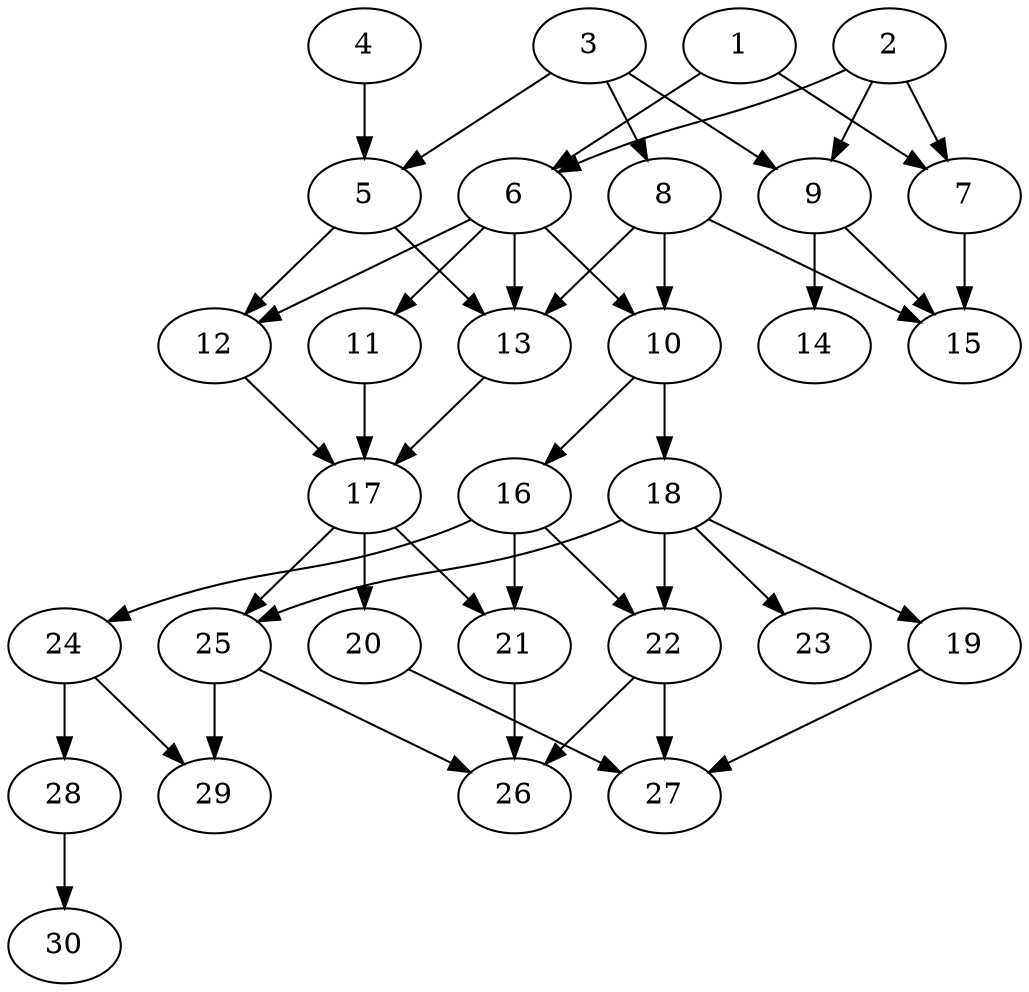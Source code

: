 // DAG automatically generated by daggen at Fri Jul 29 10:40:30 2022
// daggen.exe --dot -n 30 --ccr 0.5 --fat 0.5 --regular 0.5 --density 0.5 -o data\30/random_30_10.gv 
digraph G {
  1 [compute_size="763271315456", trans_size="952670", result_size="91136", ram="27894224",alpha="0.03"]
  1 -> 6 [size ="91136"]
  1 -> 7 [size ="91136"]
  2 [compute_size="317343077259", trans_size="82065", result_size="1024", ram="18052832",alpha="0.18"]
  2 -> 6 [size ="1024"]
  2 -> 7 [size ="1024"]
  2 -> 9 [size ="1024"]
  3 [compute_size="42766073856", trans_size="979524", result_size="70656", ram="10178768",alpha="0.03"]
  3 -> 5 [size ="70656"]
  3 -> 8 [size ="70656"]
  3 -> 9 [size ="70656"]
  4 [compute_size="1073741824000", trans_size="301754", result_size="1024", ram="51041216",alpha="0.06"]
  4 -> 5 [size ="1024"]
  5 [compute_size="1910652928", trans_size="803695", result_size="70656", ram="45848864",alpha="0.16"]
  5 -> 12 [size ="70656"]
  5 -> 13 [size ="70656"]
  6 [compute_size="4689356800", trans_size="496540", result_size="1024", ram="14854736",alpha="0.05"]
  6 -> 10 [size ="1024"]
  6 -> 11 [size ="1024"]
  6 -> 12 [size ="1024"]
  6 -> 13 [size ="1024"]
  7 [compute_size="25898261151", trans_size="488515", result_size="29696", ram="20495360",alpha="0.10"]
  7 -> 15 [size ="29696"]
  8 [compute_size="368293445632", trans_size="856540", result_size="9216", ram="26218352",alpha="0.07"]
  8 -> 10 [size ="9216"]
  8 -> 13 [size ="9216"]
  8 -> 15 [size ="9216"]
  9 [compute_size="1073741824000", trans_size="424706", result_size="1024", ram="39080432",alpha="0.10"]
  9 -> 14 [size ="1024"]
  9 -> 15 [size ="1024"]
  10 [compute_size="4075059200", trans_size="344688", result_size="1024", ram="45688880",alpha="0.10"]
  10 -> 16 [size ="1024"]
  10 -> 18 [size ="1024"]
  11 [compute_size="549755813888", trans_size="580554", result_size="91136", ram="24826016",alpha="0.02"]
  11 -> 17 [size ="91136"]
  12 [compute_size="9476864000", trans_size="686498", result_size="1024", ram="17729696",alpha="0.10"]
  12 -> 17 [size ="1024"]
  13 [compute_size="259133814841", trans_size="8185", result_size="1024", ram="6744656",alpha="0.07"]
  13 -> 17 [size ="1024"]
  14 [compute_size="230537118076", trans_size="90984", result_size="0", ram="31987280",alpha="0.13"]
  15 [compute_size="3489300480", trans_size="304248", result_size="0", ram="26915312",alpha="0.11"]
  16 [compute_size="19298191360", trans_size="567350", result_size="9216", ram="20763056",alpha="0.10"]
  16 -> 21 [size ="9216"]
  16 -> 22 [size ="9216"]
  16 -> 24 [size ="9216"]
  17 [compute_size="231928233984", trans_size="488036", result_size="13312", ram="25958576",alpha="0.02"]
  17 -> 20 [size ="13312"]
  17 -> 21 [size ="13312"]
  17 -> 25 [size ="13312"]
  18 [compute_size="395888070599", trans_size="848036", result_size="13312", ram="38891936",alpha="0.07"]
  18 -> 19 [size ="13312"]
  18 -> 22 [size ="13312"]
  18 -> 23 [size ="13312"]
  18 -> 25 [size ="13312"]
  19 [compute_size="3222077440", trans_size="613737", result_size="74752", ram="39232496",alpha="0.07"]
  19 -> 27 [size ="74752"]
  20 [compute_size="12280627200", trans_size="877607", result_size="1024", ram="18193808",alpha="0.17"]
  20 -> 27 [size ="1024"]
  21 [compute_size="1073741824000", trans_size="531769", result_size="1024", ram="24117968",alpha="0.13"]
  21 -> 26 [size ="1024"]
  22 [compute_size="9914277888", trans_size="354247", result_size="13312", ram="42691952",alpha="0.07"]
  22 -> 26 [size ="13312"]
  22 -> 27 [size ="13312"]
  23 [compute_size="16650035200", trans_size="640751", result_size="0", ram="14241728",alpha="0.10"]
  24 [compute_size="12794724352", trans_size="522147", result_size="91136", ram="36751952",alpha="0.13"]
  24 -> 28 [size ="91136"]
  24 -> 29 [size ="91136"]
  25 [compute_size="1073741824000", trans_size="472947", result_size="1024", ram="24827600",alpha="0.17"]
  25 -> 26 [size ="1024"]
  25 -> 29 [size ="1024"]
  26 [compute_size="15784140800", trans_size="81617", result_size="0", ram="16185296",alpha="0.01"]
  27 [compute_size="25393039638", trans_size="906954", result_size="0", ram="41673440",alpha="0.06"]
  28 [compute_size="549755813888", trans_size="701172", result_size="91136", ram="2046512",alpha="0.00"]
  28 -> 30 [size ="91136"]
  29 [compute_size="549755813888", trans_size="613066", result_size="0", ram="36999056",alpha="0.19"]
  30 [compute_size="382944285332", trans_size="427551", result_size="0", ram="20527040",alpha="0.08"]
}
